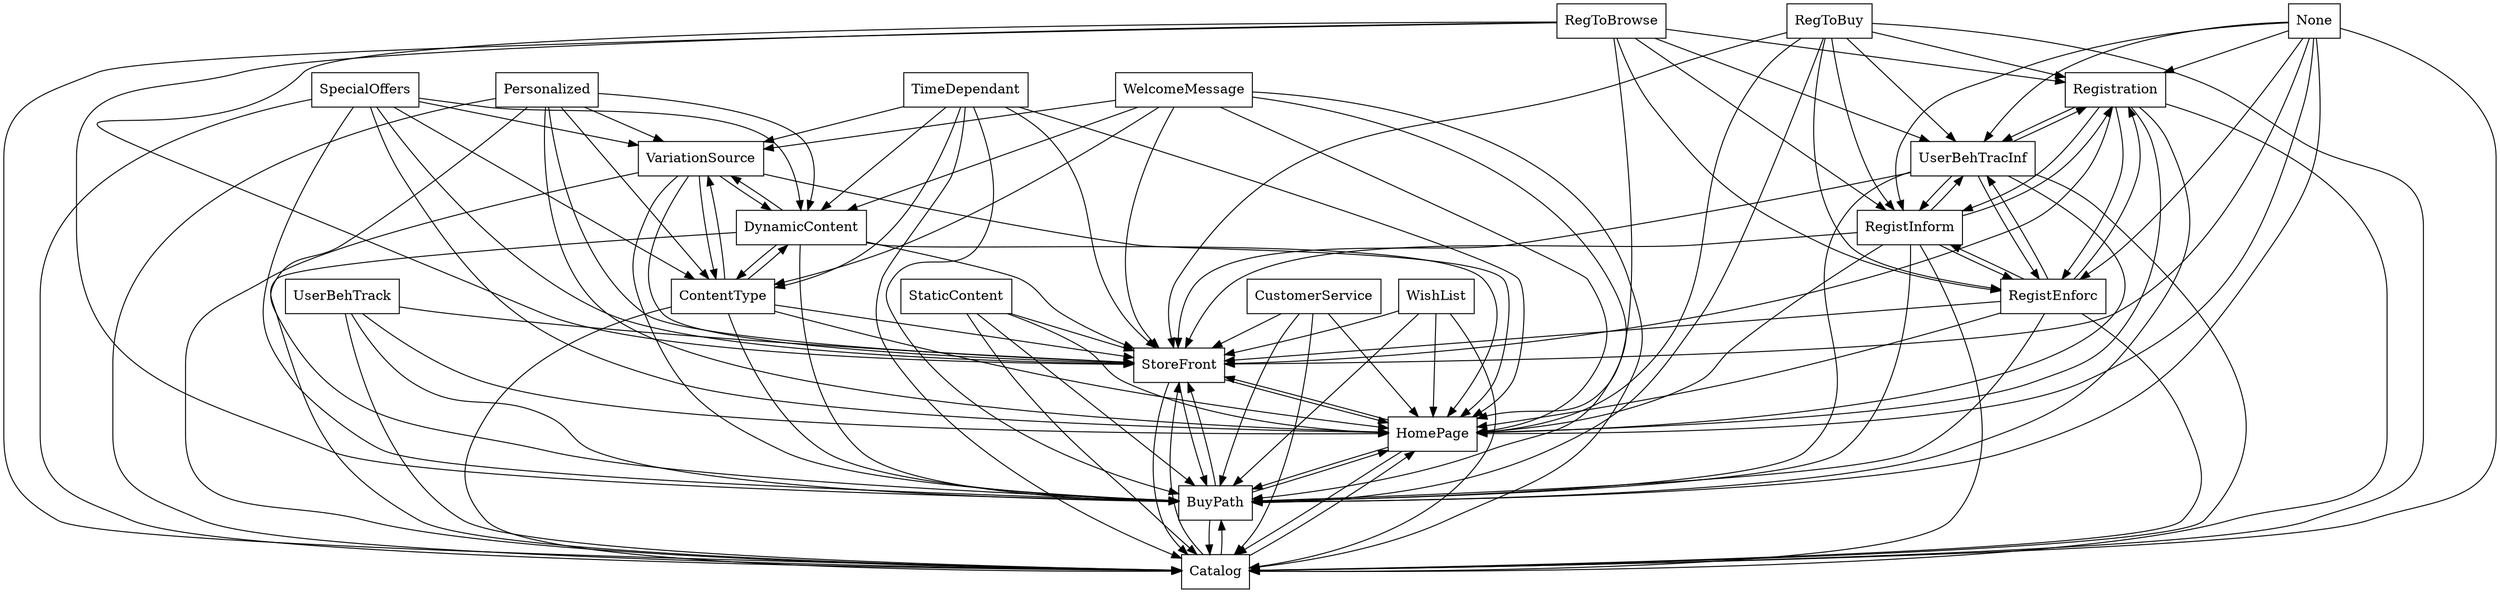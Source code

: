 digraph{
graph [rankdir=TB];
node [shape=box];
edge [arrowhead=normal];
0[label="Personalized",]
1[label="Registration",]
2[label="TimeDependant",]
3[label="UserBehTrack",]
4[label="VariationSource",]
5[label="StoreFront",]
6[label="WelcomeMessage",]
7[label="UserBehTracInf",]
8[label="DynamicContent",]
9[label="SpecialOffers",]
10[label="RegToBrowse",]
11[label="RegistEnforc",]
12[label="StaticContent",]
13[label="CustomerService",]
14[label="HomePage",]
15[label="Catalog",]
16[label="None",]
17[label="BuyPath",]
18[label="WishList",]
19[label="RegToBuy",]
20[label="RegistInform",]
21[label="ContentType",]
0->4[label="",]
0->5[label="",]
0->8[label="",]
0->14[label="",]
0->15[label="",]
0->17[label="",]
0->21[label="",]
1->5[label="",]
1->7[label="",]
1->11[label="",]
1->14[label="",]
1->15[label="",]
1->17[label="",]
1->20[label="",]
2->4[label="",]
2->5[label="",]
2->8[label="",]
2->14[label="",]
2->15[label="",]
2->17[label="",]
2->21[label="",]
3->5[label="",]
3->14[label="",]
3->15[label="",]
3->17[label="",]
4->5[label="",]
4->8[label="",]
4->14[label="",]
4->15[label="",]
4->17[label="",]
4->21[label="",]
5->14[label="",]
5->15[label="",]
5->17[label="",]
6->4[label="",]
6->5[label="",]
6->8[label="",]
6->14[label="",]
6->15[label="",]
6->17[label="",]
6->21[label="",]
7->1[label="",]
7->5[label="",]
7->11[label="",]
7->14[label="",]
7->15[label="",]
7->17[label="",]
7->20[label="",]
8->4[label="",]
8->5[label="",]
8->14[label="",]
8->15[label="",]
8->17[label="",]
8->21[label="",]
9->4[label="",]
9->5[label="",]
9->8[label="",]
9->14[label="",]
9->15[label="",]
9->17[label="",]
9->21[label="",]
10->1[label="",]
10->5[label="",]
10->7[label="",]
10->11[label="",]
10->14[label="",]
10->15[label="",]
10->17[label="",]
10->20[label="",]
11->1[label="",]
11->5[label="",]
11->7[label="",]
11->14[label="",]
11->15[label="",]
11->17[label="",]
11->20[label="",]
12->5[label="",]
12->14[label="",]
12->15[label="",]
12->17[label="",]
13->5[label="",]
13->14[label="",]
13->15[label="",]
13->17[label="",]
14->5[label="",]
14->15[label="",]
14->17[label="",]
15->5[label="",]
15->14[label="",]
15->17[label="",]
16->1[label="",]
16->5[label="",]
16->7[label="",]
16->11[label="",]
16->14[label="",]
16->15[label="",]
16->17[label="",]
16->20[label="",]
17->5[label="",]
17->14[label="",]
17->15[label="",]
18->5[label="",]
18->14[label="",]
18->15[label="",]
18->17[label="",]
19->1[label="",]
19->5[label="",]
19->7[label="",]
19->11[label="",]
19->14[label="",]
19->15[label="",]
19->17[label="",]
19->20[label="",]
20->1[label="",]
20->5[label="",]
20->7[label="",]
20->11[label="",]
20->14[label="",]
20->15[label="",]
20->17[label="",]
21->4[label="",]
21->5[label="",]
21->8[label="",]
21->14[label="",]
21->15[label="",]
21->17[label="",]
}
